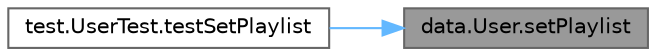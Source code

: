 digraph "data.User.setPlaylist"
{
 // LATEX_PDF_SIZE
  bgcolor="transparent";
  edge [fontname=Helvetica,fontsize=10,labelfontname=Helvetica,labelfontsize=10];
  node [fontname=Helvetica,fontsize=10,shape=box,height=0.2,width=0.4];
  rankdir="RL";
  Node1 [label="data.User.setPlaylist",height=0.2,width=0.4,color="gray40", fillcolor="grey60", style="filled", fontcolor="black",tooltip=" "];
  Node1 -> Node2 [dir="back",color="steelblue1",style="solid"];
  Node2 [label="test.UserTest.testSetPlaylist",height=0.2,width=0.4,color="grey40", fillcolor="white", style="filled",URL="$classtest_1_1_user_test.html#a54bdb9cd6aade42904c191adce9e3b04",tooltip=" "];
}
